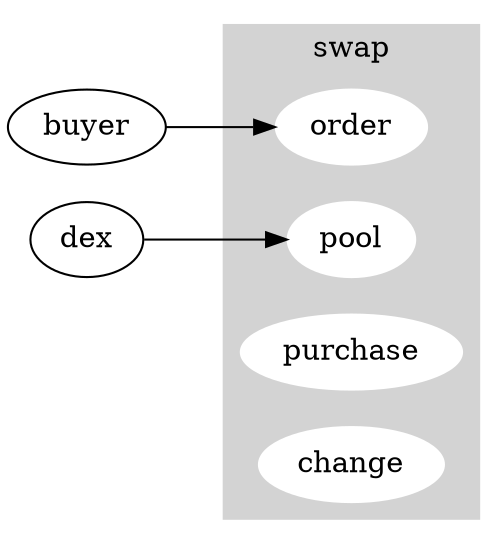 digraph G {
  rankdir = LR
  
  subgraph cluster_swap {
    label="swap";
    style=filled;
    color=lightgrey;
    node [style=filled,color=white];
        
    subgraph inputs {
        order
        pool
    }
      
    subgraph outputs {
        purchase
        change
    }
  }

  buyer -> order;
  dex -> pool;
}